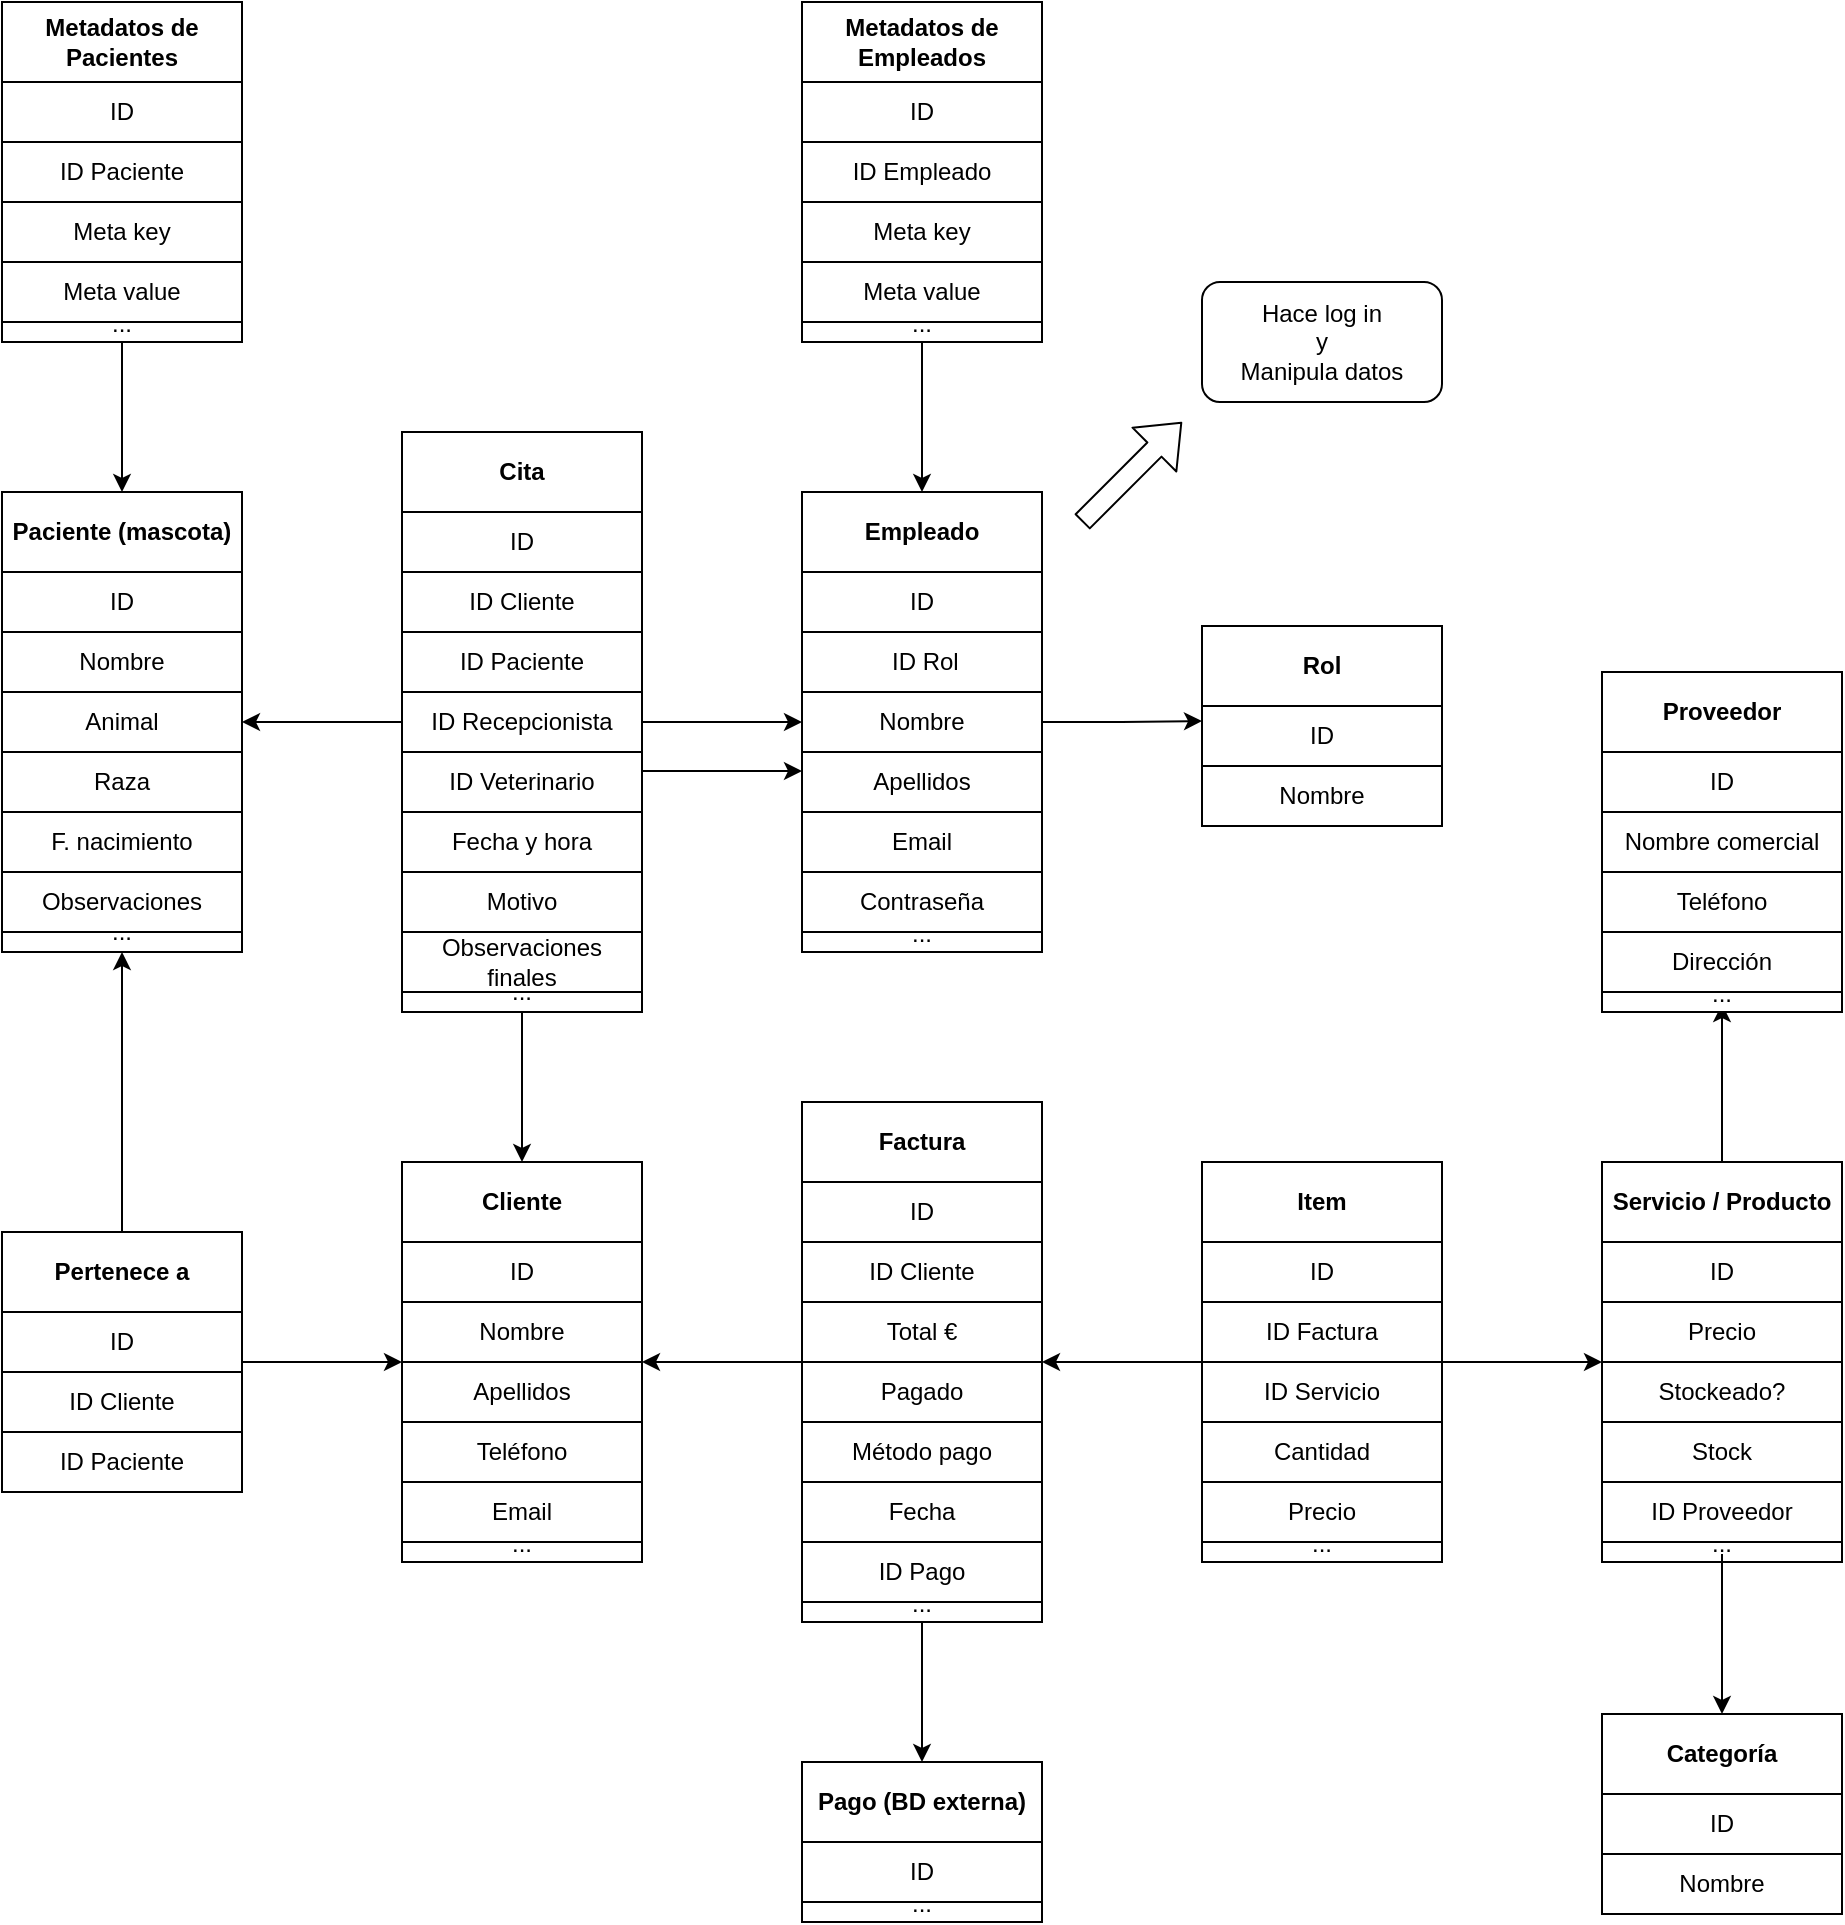 <mxfile version="14.4.3" type="github"><diagram id="h07k-4FyvFTU052JIWA3" name="Page-1"><mxGraphModel dx="2031" dy="1089" grid="1" gridSize="10" guides="1" tooltips="1" connect="1" arrows="1" fold="1" page="1" pageScale="1" pageWidth="1200" pageHeight="1100" math="0" shadow="0"><root><mxCell id="0"/><mxCell id="1" parent="0"/><mxCell id="Ie5rEiLx92qbHEYXAD5B-5" value="" style="rounded=0;whiteSpace=wrap;html=1;" vertex="1" parent="1"><mxGeometry x="140" y="315" width="120" height="230" as="geometry"/></mxCell><mxCell id="Ie5rEiLx92qbHEYXAD5B-7" value="Paciente (mascota)" style="rounded=0;whiteSpace=wrap;html=1;fontStyle=1" vertex="1" parent="1"><mxGeometry x="140" y="315" width="120" height="40" as="geometry"/></mxCell><mxCell id="Ie5rEiLx92qbHEYXAD5B-22" style="edgeStyle=orthogonalEdgeStyle;rounded=0;orthogonalLoop=1;jettySize=auto;html=1;entryX=0.5;entryY=1;entryDx=0;entryDy=0;" edge="1" parent="1" source="Ie5rEiLx92qbHEYXAD5B-8" target="Ie5rEiLx92qbHEYXAD5B-5"><mxGeometry relative="1" as="geometry"/></mxCell><mxCell id="Ie5rEiLx92qbHEYXAD5B-23" style="edgeStyle=orthogonalEdgeStyle;rounded=0;orthogonalLoop=1;jettySize=auto;html=1;entryX=0;entryY=0.5;entryDx=0;entryDy=0;" edge="1" parent="1" source="Ie5rEiLx92qbHEYXAD5B-8" target="Ie5rEiLx92qbHEYXAD5B-19"><mxGeometry relative="1" as="geometry"/></mxCell><mxCell id="Ie5rEiLx92qbHEYXAD5B-8" value="" style="rounded=0;whiteSpace=wrap;html=1;" vertex="1" parent="1"><mxGeometry x="140" y="685" width="120" height="130" as="geometry"/></mxCell><mxCell id="Ie5rEiLx92qbHEYXAD5B-9" value="Pertenece a" style="rounded=0;whiteSpace=wrap;html=1;fontStyle=1" vertex="1" parent="1"><mxGeometry x="140" y="685" width="120" height="40" as="geometry"/></mxCell><mxCell id="Ie5rEiLx92qbHEYXAD5B-24" style="edgeStyle=orthogonalEdgeStyle;rounded=0;orthogonalLoop=1;jettySize=auto;html=1;entryX=0.5;entryY=0;entryDx=0;entryDy=0;" edge="1" parent="1" source="Ie5rEiLx92qbHEYXAD5B-11" target="Ie5rEiLx92qbHEYXAD5B-20"><mxGeometry relative="1" as="geometry"/></mxCell><mxCell id="Ie5rEiLx92qbHEYXAD5B-25" style="edgeStyle=orthogonalEdgeStyle;rounded=0;orthogonalLoop=1;jettySize=auto;html=1;entryX=1;entryY=0.5;entryDx=0;entryDy=0;" edge="1" parent="1" source="Ie5rEiLx92qbHEYXAD5B-11" target="Ie5rEiLx92qbHEYXAD5B-5"><mxGeometry relative="1" as="geometry"/></mxCell><mxCell id="Ie5rEiLx92qbHEYXAD5B-26" style="edgeStyle=orthogonalEdgeStyle;rounded=0;orthogonalLoop=1;jettySize=auto;html=1;entryX=0;entryY=0.5;entryDx=0;entryDy=0;" edge="1" parent="1" source="Ie5rEiLx92qbHEYXAD5B-11" target="Ie5rEiLx92qbHEYXAD5B-14"><mxGeometry relative="1" as="geometry"/></mxCell><mxCell id="Ie5rEiLx92qbHEYXAD5B-11" value="" style="rounded=0;whiteSpace=wrap;html=1;" vertex="1" parent="1"><mxGeometry x="340" y="285" width="120" height="290" as="geometry"/></mxCell><mxCell id="Ie5rEiLx92qbHEYXAD5B-12" value="Cita" style="rounded=0;whiteSpace=wrap;html=1;fontStyle=1" vertex="1" parent="1"><mxGeometry x="340" y="285" width="120" height="40" as="geometry"/></mxCell><mxCell id="Ie5rEiLx92qbHEYXAD5B-103" style="edgeStyle=orthogonalEdgeStyle;rounded=0;orthogonalLoop=1;jettySize=auto;html=1;entryX=0;entryY=0.5;entryDx=0;entryDy=0;" edge="1" parent="1" source="Ie5rEiLx92qbHEYXAD5B-14" target="Ie5rEiLx92qbHEYXAD5B-99"><mxGeometry relative="1" as="geometry"/></mxCell><mxCell id="Ie5rEiLx92qbHEYXAD5B-14" value="" style="rounded=0;whiteSpace=wrap;html=1;" vertex="1" parent="1"><mxGeometry x="540" y="315" width="120" height="230" as="geometry"/></mxCell><mxCell id="Ie5rEiLx92qbHEYXAD5B-15" value="Empleado" style="rounded=0;whiteSpace=wrap;html=1;fontStyle=1" vertex="1" parent="1"><mxGeometry x="540" y="315" width="120" height="40" as="geometry"/></mxCell><mxCell id="Ie5rEiLx92qbHEYXAD5B-19" value="" style="rounded=0;whiteSpace=wrap;html=1;" vertex="1" parent="1"><mxGeometry x="340" y="650" width="120" height="200" as="geometry"/></mxCell><mxCell id="Ie5rEiLx92qbHEYXAD5B-20" value="Cliente" style="rounded=0;whiteSpace=wrap;html=1;fontStyle=1" vertex="1" parent="1"><mxGeometry x="340" y="650" width="120" height="40" as="geometry"/></mxCell><mxCell id="Ie5rEiLx92qbHEYXAD5B-27" value="ID" style="rounded=0;whiteSpace=wrap;html=1;" vertex="1" parent="1"><mxGeometry x="340" y="325" width="120" height="30" as="geometry"/></mxCell><mxCell id="Ie5rEiLx92qbHEYXAD5B-28" value="ID" style="rounded=0;whiteSpace=wrap;html=1;" vertex="1" parent="1"><mxGeometry x="540" y="355" width="120" height="30" as="geometry"/></mxCell><mxCell id="Ie5rEiLx92qbHEYXAD5B-29" value="ID" style="rounded=0;whiteSpace=wrap;html=1;" vertex="1" parent="1"><mxGeometry x="140" y="355" width="120" height="30" as="geometry"/></mxCell><mxCell id="Ie5rEiLx92qbHEYXAD5B-30" value="ID" style="rounded=0;whiteSpace=wrap;html=1;" vertex="1" parent="1"><mxGeometry x="340" y="690" width="120" height="30" as="geometry"/></mxCell><mxCell id="Ie5rEiLx92qbHEYXAD5B-31" value="ID" style="rounded=0;whiteSpace=wrap;html=1;" vertex="1" parent="1"><mxGeometry x="140" y="725" width="120" height="30" as="geometry"/></mxCell><mxCell id="Ie5rEiLx92qbHEYXAD5B-32" value="ID Cliente" style="rounded=0;whiteSpace=wrap;html=1;" vertex="1" parent="1"><mxGeometry x="140" y="755" width="120" height="30" as="geometry"/></mxCell><mxCell id="Ie5rEiLx92qbHEYXAD5B-33" value="ID Paciente" style="rounded=0;whiteSpace=wrap;html=1;" vertex="1" parent="1"><mxGeometry x="140" y="785" width="120" height="30" as="geometry"/></mxCell><mxCell id="Ie5rEiLx92qbHEYXAD5B-34" value="ID Cliente" style="rounded=0;whiteSpace=wrap;html=1;" vertex="1" parent="1"><mxGeometry x="340" y="355" width="120" height="30" as="geometry"/></mxCell><mxCell id="Ie5rEiLx92qbHEYXAD5B-35" value="ID Paciente" style="rounded=0;whiteSpace=wrap;html=1;" vertex="1" parent="1"><mxGeometry x="340" y="385" width="120" height="30" as="geometry"/></mxCell><mxCell id="Ie5rEiLx92qbHEYXAD5B-36" value="ID Recepcionista" style="rounded=0;whiteSpace=wrap;html=1;" vertex="1" parent="1"><mxGeometry x="340" y="415" width="120" height="30" as="geometry"/></mxCell><mxCell id="Ie5rEiLx92qbHEYXAD5B-37" value="Fecha y hora" style="rounded=0;whiteSpace=wrap;html=1;" vertex="1" parent="1"><mxGeometry x="340" y="475" width="120" height="30" as="geometry"/></mxCell><mxCell id="Ie5rEiLx92qbHEYXAD5B-47" style="edgeStyle=orthogonalEdgeStyle;rounded=0;orthogonalLoop=1;jettySize=auto;html=1;" edge="1" parent="1" source="Ie5rEiLx92qbHEYXAD5B-39" target="Ie5rEiLx92qbHEYXAD5B-19"><mxGeometry relative="1" as="geometry"/></mxCell><mxCell id="Ie5rEiLx92qbHEYXAD5B-136" style="edgeStyle=orthogonalEdgeStyle;rounded=0;orthogonalLoop=1;jettySize=auto;html=1;entryX=0.5;entryY=0;entryDx=0;entryDy=0;" edge="1" parent="1" source="Ie5rEiLx92qbHEYXAD5B-39" target="Ie5rEiLx92qbHEYXAD5B-130"><mxGeometry relative="1" as="geometry"/></mxCell><mxCell id="Ie5rEiLx92qbHEYXAD5B-39" value="" style="rounded=0;whiteSpace=wrap;html=1;" vertex="1" parent="1"><mxGeometry x="540" y="620" width="120" height="260" as="geometry"/></mxCell><mxCell id="Ie5rEiLx92qbHEYXAD5B-40" value="Factura" style="rounded=0;whiteSpace=wrap;html=1;fontStyle=1" vertex="1" parent="1"><mxGeometry x="540" y="620" width="120" height="40" as="geometry"/></mxCell><mxCell id="Ie5rEiLx92qbHEYXAD5B-41" value="ID" style="rounded=0;whiteSpace=wrap;html=1;" vertex="1" parent="1"><mxGeometry x="540" y="660" width="120" height="30" as="geometry"/></mxCell><mxCell id="Ie5rEiLx92qbHEYXAD5B-42" value="Observaciones finales" style="rounded=0;whiteSpace=wrap;html=1;" vertex="1" parent="1"><mxGeometry x="340" y="535" width="120" height="30" as="geometry"/></mxCell><mxCell id="Ie5rEiLx92qbHEYXAD5B-43" value="ID Cliente" style="rounded=0;whiteSpace=wrap;html=1;" vertex="1" parent="1"><mxGeometry x="540" y="690" width="120" height="30" as="geometry"/></mxCell><mxCell id="Ie5rEiLx92qbHEYXAD5B-44" value="Total €" style="rounded=0;whiteSpace=wrap;html=1;" vertex="1" parent="1"><mxGeometry x="540" y="720" width="120" height="30" as="geometry"/></mxCell><mxCell id="Ie5rEiLx92qbHEYXAD5B-45" value="Pagado" style="rounded=0;whiteSpace=wrap;html=1;" vertex="1" parent="1"><mxGeometry x="540" y="750" width="120" height="30" as="geometry"/></mxCell><mxCell id="Ie5rEiLx92qbHEYXAD5B-46" value="Método pago" style="rounded=0;whiteSpace=wrap;html=1;" vertex="1" parent="1"><mxGeometry x="540" y="780" width="120" height="30" as="geometry"/></mxCell><mxCell id="Ie5rEiLx92qbHEYXAD5B-51" style="edgeStyle=orthogonalEdgeStyle;rounded=0;orthogonalLoop=1;jettySize=auto;html=1;" edge="1" parent="1" source="Ie5rEiLx92qbHEYXAD5B-48"><mxGeometry relative="1" as="geometry"><mxPoint x="660" y="750" as="targetPoint"/></mxGeometry></mxCell><mxCell id="Ie5rEiLx92qbHEYXAD5B-59" style="edgeStyle=orthogonalEdgeStyle;rounded=0;orthogonalLoop=1;jettySize=auto;html=1;entryX=0;entryY=0.5;entryDx=0;entryDy=0;" edge="1" parent="1" source="Ie5rEiLx92qbHEYXAD5B-48" target="Ie5rEiLx92qbHEYXAD5B-56"><mxGeometry relative="1" as="geometry"/></mxCell><mxCell id="Ie5rEiLx92qbHEYXAD5B-48" value="" style="rounded=0;whiteSpace=wrap;html=1;" vertex="1" parent="1"><mxGeometry x="740" y="650" width="120" height="200" as="geometry"/></mxCell><mxCell id="Ie5rEiLx92qbHEYXAD5B-49" value="Item" style="rounded=0;whiteSpace=wrap;html=1;fontStyle=1" vertex="1" parent="1"><mxGeometry x="740" y="650" width="120" height="40" as="geometry"/></mxCell><mxCell id="Ie5rEiLx92qbHEYXAD5B-50" value="ID" style="rounded=0;whiteSpace=wrap;html=1;" vertex="1" parent="1"><mxGeometry x="740" y="690" width="120" height="30" as="geometry"/></mxCell><mxCell id="Ie5rEiLx92qbHEYXAD5B-52" value="ID Factura" style="rounded=0;whiteSpace=wrap;html=1;" vertex="1" parent="1"><mxGeometry x="740" y="720" width="120" height="30" as="geometry"/></mxCell><mxCell id="Ie5rEiLx92qbHEYXAD5B-53" value="ID Servicio" style="rounded=0;whiteSpace=wrap;html=1;" vertex="1" parent="1"><mxGeometry x="740" y="750" width="120" height="30" as="geometry"/></mxCell><mxCell id="Ie5rEiLx92qbHEYXAD5B-54" value="Cantidad" style="rounded=0;whiteSpace=wrap;html=1;" vertex="1" parent="1"><mxGeometry x="740" y="780" width="120" height="30" as="geometry"/></mxCell><mxCell id="Ie5rEiLx92qbHEYXAD5B-55" value="Precio" style="rounded=0;whiteSpace=wrap;html=1;" vertex="1" parent="1"><mxGeometry x="740" y="810" width="120" height="30" as="geometry"/></mxCell><mxCell id="Ie5rEiLx92qbHEYXAD5B-56" value="" style="rounded=0;whiteSpace=wrap;html=1;" vertex="1" parent="1"><mxGeometry x="940" y="650" width="120" height="200" as="geometry"/></mxCell><mxCell id="Ie5rEiLx92qbHEYXAD5B-151" style="edgeStyle=orthogonalEdgeStyle;rounded=0;orthogonalLoop=1;jettySize=auto;html=1;entryX=0.5;entryY=1;entryDx=0;entryDy=0;" edge="1" parent="1" source="Ie5rEiLx92qbHEYXAD5B-57" target="Ie5rEiLx92qbHEYXAD5B-149"><mxGeometry relative="1" as="geometry"/></mxCell><mxCell id="Ie5rEiLx92qbHEYXAD5B-57" value="Servicio / Producto" style="rounded=0;whiteSpace=wrap;html=1;fontStyle=1" vertex="1" parent="1"><mxGeometry x="940" y="650" width="120" height="40" as="geometry"/></mxCell><mxCell id="Ie5rEiLx92qbHEYXAD5B-58" value="ID" style="rounded=0;whiteSpace=wrap;html=1;" vertex="1" parent="1"><mxGeometry x="940" y="690" width="120" height="30" as="geometry"/></mxCell><mxCell id="Ie5rEiLx92qbHEYXAD5B-60" value="Precio" style="rounded=0;whiteSpace=wrap;html=1;" vertex="1" parent="1"><mxGeometry x="940" y="720" width="120" height="30" as="geometry"/></mxCell><mxCell id="Ie5rEiLx92qbHEYXAD5B-61" value="Stockeado?" style="rounded=0;whiteSpace=wrap;html=1;" vertex="1" parent="1"><mxGeometry x="940" y="750" width="120" height="30" as="geometry"/></mxCell><mxCell id="Ie5rEiLx92qbHEYXAD5B-62" value="Stock" style="rounded=0;whiteSpace=wrap;html=1;" vertex="1" parent="1"><mxGeometry x="940" y="780" width="120" height="30" as="geometry"/></mxCell><mxCell id="Ie5rEiLx92qbHEYXAD5B-64" value="ID Proveedor" style="rounded=0;whiteSpace=wrap;html=1;" vertex="1" parent="1"><mxGeometry x="940" y="810" width="120" height="30" as="geometry"/></mxCell><mxCell id="Ie5rEiLx92qbHEYXAD5B-65" value="" style="rounded=0;whiteSpace=wrap;html=1;" vertex="1" parent="1"><mxGeometry x="940" y="405" width="120" height="170" as="geometry"/></mxCell><mxCell id="Ie5rEiLx92qbHEYXAD5B-66" value="Proveedor" style="rounded=0;whiteSpace=wrap;html=1;fontStyle=1" vertex="1" parent="1"><mxGeometry x="940" y="405" width="120" height="40" as="geometry"/></mxCell><mxCell id="Ie5rEiLx92qbHEYXAD5B-67" value="ID" style="rounded=0;whiteSpace=wrap;html=1;" vertex="1" parent="1"><mxGeometry x="940" y="445" width="120" height="30" as="geometry"/></mxCell><mxCell id="Ie5rEiLx92qbHEYXAD5B-68" value="Nombre comercial" style="rounded=0;whiteSpace=wrap;html=1;" vertex="1" parent="1"><mxGeometry x="940" y="475" width="120" height="30" as="geometry"/></mxCell><mxCell id="Ie5rEiLx92qbHEYXAD5B-69" value="Teléfono" style="rounded=0;whiteSpace=wrap;html=1;" vertex="1" parent="1"><mxGeometry x="940" y="505" width="120" height="30" as="geometry"/></mxCell><mxCell id="Ie5rEiLx92qbHEYXAD5B-70" value="Dirección" style="rounded=0;whiteSpace=wrap;html=1;" vertex="1" parent="1"><mxGeometry x="940" y="535" width="120" height="30" as="geometry"/></mxCell><mxCell id="Ie5rEiLx92qbHEYXAD5B-79" value="Nombre" style="rounded=0;whiteSpace=wrap;html=1;" vertex="1" parent="1"><mxGeometry x="140" y="385" width="120" height="30" as="geometry"/></mxCell><mxCell id="Ie5rEiLx92qbHEYXAD5B-80" value="Animal" style="rounded=0;whiteSpace=wrap;html=1;" vertex="1" parent="1"><mxGeometry x="140" y="415" width="120" height="30" as="geometry"/></mxCell><mxCell id="Ie5rEiLx92qbHEYXAD5B-81" value="Raza" style="rounded=0;whiteSpace=wrap;html=1;" vertex="1" parent="1"><mxGeometry x="140" y="445" width="120" height="30" as="geometry"/></mxCell><mxCell id="Ie5rEiLx92qbHEYXAD5B-82" value="F. nacimiento" style="rounded=0;whiteSpace=wrap;html=1;" vertex="1" parent="1"><mxGeometry x="140" y="475" width="120" height="30" as="geometry"/></mxCell><mxCell id="Ie5rEiLx92qbHEYXAD5B-83" value="Motivo" style="rounded=0;whiteSpace=wrap;html=1;" vertex="1" parent="1"><mxGeometry x="340" y="505" width="120" height="30" as="geometry"/></mxCell><mxCell id="Ie5rEiLx92qbHEYXAD5B-84" value="Nombre" style="rounded=0;whiteSpace=wrap;html=1;" vertex="1" parent="1"><mxGeometry x="340" y="720" width="120" height="30" as="geometry"/></mxCell><mxCell id="Ie5rEiLx92qbHEYXAD5B-85" value="Apellidos" style="rounded=0;whiteSpace=wrap;html=1;" vertex="1" parent="1"><mxGeometry x="340" y="750" width="120" height="30" as="geometry"/></mxCell><mxCell id="Ie5rEiLx92qbHEYXAD5B-86" value="Teléfono" style="rounded=0;whiteSpace=wrap;html=1;" vertex="1" parent="1"><mxGeometry x="340" y="780" width="120" height="30" as="geometry"/></mxCell><mxCell id="Ie5rEiLx92qbHEYXAD5B-87" value="Email" style="rounded=0;whiteSpace=wrap;html=1;" vertex="1" parent="1"><mxGeometry x="340" y="810" width="120" height="30" as="geometry"/></mxCell><mxCell id="Ie5rEiLx92qbHEYXAD5B-88" value="Nombre" style="rounded=0;whiteSpace=wrap;html=1;" vertex="1" parent="1"><mxGeometry x="540" y="415" width="120" height="30" as="geometry"/></mxCell><mxCell id="Ie5rEiLx92qbHEYXAD5B-89" value="Apellidos" style="rounded=0;whiteSpace=wrap;html=1;" vertex="1" parent="1"><mxGeometry x="540" y="445" width="120" height="30" as="geometry"/></mxCell><mxCell id="Ie5rEiLx92qbHEYXAD5B-90" value="Email" style="rounded=0;whiteSpace=wrap;html=1;" vertex="1" parent="1"><mxGeometry x="540" y="475" width="120" height="30" as="geometry"/></mxCell><mxCell id="Ie5rEiLx92qbHEYXAD5B-91" value="Contraseña" style="rounded=0;whiteSpace=wrap;html=1;" vertex="1" parent="1"><mxGeometry x="540" y="505" width="120" height="30" as="geometry"/></mxCell><mxCell id="Ie5rEiLx92qbHEYXAD5B-92" value="&amp;nbsp;ID Rol" style="rounded=0;whiteSpace=wrap;html=1;" vertex="1" parent="1"><mxGeometry x="540" y="385" width="120" height="30" as="geometry"/></mxCell><mxCell id="Ie5rEiLx92qbHEYXAD5B-93" value="" style="rounded=0;whiteSpace=wrap;html=1;" vertex="1" parent="1"><mxGeometry x="940" y="926" width="120" height="100" as="geometry"/></mxCell><mxCell id="Ie5rEiLx92qbHEYXAD5B-94" value="Categoría" style="rounded=0;whiteSpace=wrap;html=1;fontStyle=1" vertex="1" parent="1"><mxGeometry x="940" y="926" width="120" height="40" as="geometry"/></mxCell><mxCell id="Ie5rEiLx92qbHEYXAD5B-95" value="ID" style="rounded=0;whiteSpace=wrap;html=1;" vertex="1" parent="1"><mxGeometry x="940" y="966" width="120" height="30" as="geometry"/></mxCell><mxCell id="Ie5rEiLx92qbHEYXAD5B-96" value="Nombre" style="rounded=0;whiteSpace=wrap;html=1;" vertex="1" parent="1"><mxGeometry x="940" y="996" width="120" height="30" as="geometry"/></mxCell><mxCell id="Ie5rEiLx92qbHEYXAD5B-99" value="" style="rounded=0;whiteSpace=wrap;html=1;" vertex="1" parent="1"><mxGeometry x="740" y="382" width="120" height="95" as="geometry"/></mxCell><mxCell id="Ie5rEiLx92qbHEYXAD5B-100" value="Rol" style="rounded=0;whiteSpace=wrap;html=1;fontStyle=1" vertex="1" parent="1"><mxGeometry x="740" y="382" width="120" height="40" as="geometry"/></mxCell><mxCell id="Ie5rEiLx92qbHEYXAD5B-101" value="ID" style="rounded=0;whiteSpace=wrap;html=1;" vertex="1" parent="1"><mxGeometry x="740" y="422" width="120" height="30" as="geometry"/></mxCell><mxCell id="Ie5rEiLx92qbHEYXAD5B-102" value="Nombre" style="rounded=0;whiteSpace=wrap;html=1;" vertex="1" parent="1"><mxGeometry x="740" y="452" width="120" height="30" as="geometry"/></mxCell><mxCell id="Ie5rEiLx92qbHEYXAD5B-104" value="Observaciones" style="rounded=0;whiteSpace=wrap;html=1;" vertex="1" parent="1"><mxGeometry x="140" y="505" width="120" height="30" as="geometry"/></mxCell><mxCell id="Ie5rEiLx92qbHEYXAD5B-119" style="edgeStyle=orthogonalEdgeStyle;rounded=0;orthogonalLoop=1;jettySize=auto;html=1;entryX=0.5;entryY=0;entryDx=0;entryDy=0;" edge="1" parent="1" source="Ie5rEiLx92qbHEYXAD5B-105" target="Ie5rEiLx92qbHEYXAD5B-15"><mxGeometry relative="1" as="geometry"/></mxCell><mxCell id="Ie5rEiLx92qbHEYXAD5B-105" value="" style="rounded=0;whiteSpace=wrap;html=1;" vertex="1" parent="1"><mxGeometry x="540" y="70" width="120" height="170" as="geometry"/></mxCell><mxCell id="Ie5rEiLx92qbHEYXAD5B-106" value="Metadatos de Empleados" style="rounded=0;whiteSpace=wrap;html=1;fontStyle=1" vertex="1" parent="1"><mxGeometry x="540" y="70" width="120" height="40" as="geometry"/></mxCell><mxCell id="Ie5rEiLx92qbHEYXAD5B-107" value="ID" style="rounded=0;whiteSpace=wrap;html=1;" vertex="1" parent="1"><mxGeometry x="540" y="110" width="120" height="30" as="geometry"/></mxCell><mxCell id="Ie5rEiLx92qbHEYXAD5B-108" value="Meta key" style="rounded=0;whiteSpace=wrap;html=1;" vertex="1" parent="1"><mxGeometry x="540" y="170" width="120" height="30" as="geometry"/></mxCell><mxCell id="Ie5rEiLx92qbHEYXAD5B-112" value="ID Veterinario" style="rounded=0;whiteSpace=wrap;html=1;" vertex="1" parent="1"><mxGeometry x="340" y="445" width="120" height="30" as="geometry"/></mxCell><mxCell id="Ie5rEiLx92qbHEYXAD5B-116" style="edgeStyle=orthogonalEdgeStyle;rounded=0;orthogonalLoop=1;jettySize=auto;html=1;entryX=0;entryY=0.5;entryDx=0;entryDy=0;" edge="1" parent="1"><mxGeometry relative="1" as="geometry"><mxPoint x="460" y="454.5" as="sourcePoint"/><mxPoint x="540" y="454.5" as="targetPoint"/></mxGeometry></mxCell><mxCell id="Ie5rEiLx92qbHEYXAD5B-117" value="Meta value" style="rounded=0;whiteSpace=wrap;html=1;" vertex="1" parent="1"><mxGeometry x="540" y="200" width="120" height="30" as="geometry"/></mxCell><mxCell id="Ie5rEiLx92qbHEYXAD5B-118" value="ID Empleado" style="rounded=0;whiteSpace=wrap;html=1;" vertex="1" parent="1"><mxGeometry x="540" y="140" width="120" height="30" as="geometry"/></mxCell><mxCell id="Ie5rEiLx92qbHEYXAD5B-126" style="edgeStyle=orthogonalEdgeStyle;rounded=0;orthogonalLoop=1;jettySize=auto;html=1;exitX=0.5;exitY=1;exitDx=0;exitDy=0;entryX=0.5;entryY=0;entryDx=0;entryDy=0;" edge="1" parent="1" source="Ie5rEiLx92qbHEYXAD5B-120" target="Ie5rEiLx92qbHEYXAD5B-7"><mxGeometry relative="1" as="geometry"/></mxCell><mxCell id="Ie5rEiLx92qbHEYXAD5B-120" value="" style="rounded=0;whiteSpace=wrap;html=1;" vertex="1" parent="1"><mxGeometry x="140" y="70" width="120" height="170" as="geometry"/></mxCell><mxCell id="Ie5rEiLx92qbHEYXAD5B-121" value="Metadatos de Pacientes" style="rounded=0;whiteSpace=wrap;html=1;fontStyle=1" vertex="1" parent="1"><mxGeometry x="140" y="70" width="120" height="40" as="geometry"/></mxCell><mxCell id="Ie5rEiLx92qbHEYXAD5B-122" value="ID" style="rounded=0;whiteSpace=wrap;html=1;" vertex="1" parent="1"><mxGeometry x="140" y="110" width="120" height="30" as="geometry"/></mxCell><mxCell id="Ie5rEiLx92qbHEYXAD5B-123" value="Meta key" style="rounded=0;whiteSpace=wrap;html=1;" vertex="1" parent="1"><mxGeometry x="140" y="170" width="120" height="30" as="geometry"/></mxCell><mxCell id="Ie5rEiLx92qbHEYXAD5B-124" value="Meta value" style="rounded=0;whiteSpace=wrap;html=1;" vertex="1" parent="1"><mxGeometry x="140" y="200" width="120" height="30" as="geometry"/></mxCell><mxCell id="Ie5rEiLx92qbHEYXAD5B-125" value="ID Paciente" style="rounded=0;whiteSpace=wrap;html=1;" vertex="1" parent="1"><mxGeometry x="140" y="140" width="120" height="30" as="geometry"/></mxCell><mxCell id="Ie5rEiLx92qbHEYXAD5B-127" value="Fecha" style="rounded=0;whiteSpace=wrap;html=1;" vertex="1" parent="1"><mxGeometry x="540" y="810" width="120" height="30" as="geometry"/></mxCell><mxCell id="Ie5rEiLx92qbHEYXAD5B-128" value="ID Pago" style="rounded=0;whiteSpace=wrap;html=1;" vertex="1" parent="1"><mxGeometry x="540" y="840" width="120" height="30" as="geometry"/></mxCell><mxCell id="Ie5rEiLx92qbHEYXAD5B-129" value="" style="rounded=0;whiteSpace=wrap;html=1;" vertex="1" parent="1"><mxGeometry x="540" y="950" width="120" height="80" as="geometry"/></mxCell><mxCell id="Ie5rEiLx92qbHEYXAD5B-130" value="Pago (BD externa)" style="rounded=0;whiteSpace=wrap;html=1;fontStyle=1" vertex="1" parent="1"><mxGeometry x="540" y="950" width="120" height="40" as="geometry"/></mxCell><mxCell id="Ie5rEiLx92qbHEYXAD5B-131" value="ID" style="rounded=0;whiteSpace=wrap;html=1;" vertex="1" parent="1"><mxGeometry x="540" y="990" width="120" height="30" as="geometry"/></mxCell><mxCell id="Ie5rEiLx92qbHEYXAD5B-138" value="..." style="text;html=1;strokeColor=none;fillColor=none;align=center;verticalAlign=middle;whiteSpace=wrap;rounded=0;" vertex="1" parent="1"><mxGeometry x="180" y="226" width="40" height="10" as="geometry"/></mxCell><mxCell id="Ie5rEiLx92qbHEYXAD5B-140" value="..." style="text;html=1;strokeColor=none;fillColor=none;align=center;verticalAlign=middle;whiteSpace=wrap;rounded=0;" vertex="1" parent="1"><mxGeometry x="580" y="226" width="40" height="10" as="geometry"/></mxCell><mxCell id="Ie5rEiLx92qbHEYXAD5B-141" value="..." style="text;html=1;strokeColor=none;fillColor=none;align=center;verticalAlign=middle;whiteSpace=wrap;rounded=0;" vertex="1" parent="1"><mxGeometry x="180" y="530" width="40" height="10" as="geometry"/></mxCell><mxCell id="Ie5rEiLx92qbHEYXAD5B-142" value="..." style="text;html=1;strokeColor=none;fillColor=none;align=center;verticalAlign=middle;whiteSpace=wrap;rounded=0;" vertex="1" parent="1"><mxGeometry x="380" y="560" width="40" height="10" as="geometry"/></mxCell><mxCell id="Ie5rEiLx92qbHEYXAD5B-143" value="..." style="text;html=1;strokeColor=none;fillColor=none;align=center;verticalAlign=middle;whiteSpace=wrap;rounded=0;" vertex="1" parent="1"><mxGeometry x="380" y="836" width="40" height="10" as="geometry"/></mxCell><mxCell id="Ie5rEiLx92qbHEYXAD5B-144" value="..." style="text;html=1;strokeColor=none;fillColor=none;align=center;verticalAlign=middle;whiteSpace=wrap;rounded=0;" vertex="1" parent="1"><mxGeometry x="580" y="531" width="40" height="10" as="geometry"/></mxCell><mxCell id="Ie5rEiLx92qbHEYXAD5B-145" value="..." style="text;html=1;strokeColor=none;fillColor=none;align=center;verticalAlign=middle;whiteSpace=wrap;rounded=0;" vertex="1" parent="1"><mxGeometry x="780" y="836" width="40" height="10" as="geometry"/></mxCell><mxCell id="Ie5rEiLx92qbHEYXAD5B-146" value="..." style="text;html=1;strokeColor=none;fillColor=none;align=center;verticalAlign=middle;whiteSpace=wrap;rounded=0;" vertex="1" parent="1"><mxGeometry x="580" y="1016" width="40" height="10" as="geometry"/></mxCell><mxCell id="Ie5rEiLx92qbHEYXAD5B-147" value="..." style="text;html=1;strokeColor=none;fillColor=none;align=center;verticalAlign=middle;whiteSpace=wrap;rounded=0;" vertex="1" parent="1"><mxGeometry x="580" y="866" width="40" height="10" as="geometry"/></mxCell><mxCell id="Ie5rEiLx92qbHEYXAD5B-150" style="edgeStyle=orthogonalEdgeStyle;rounded=0;orthogonalLoop=1;jettySize=auto;html=1;entryX=0.5;entryY=0;entryDx=0;entryDy=0;" edge="1" parent="1" source="Ie5rEiLx92qbHEYXAD5B-148" target="Ie5rEiLx92qbHEYXAD5B-94"><mxGeometry relative="1" as="geometry"/></mxCell><mxCell id="Ie5rEiLx92qbHEYXAD5B-148" value="..." style="text;html=1;strokeColor=none;fillColor=none;align=center;verticalAlign=middle;whiteSpace=wrap;rounded=0;" vertex="1" parent="1"><mxGeometry x="980" y="836" width="40" height="10" as="geometry"/></mxCell><mxCell id="Ie5rEiLx92qbHEYXAD5B-149" value="..." style="text;html=1;strokeColor=none;fillColor=none;align=center;verticalAlign=middle;whiteSpace=wrap;rounded=0;" vertex="1" parent="1"><mxGeometry x="980" y="561" width="40" height="10" as="geometry"/></mxCell><mxCell id="Ie5rEiLx92qbHEYXAD5B-152" value="Hace log in&lt;br&gt;y&lt;br&gt;Manipula datos" style="rounded=1;whiteSpace=wrap;html=1;" vertex="1" parent="1"><mxGeometry x="740" y="210" width="120" height="60" as="geometry"/></mxCell><mxCell id="Ie5rEiLx92qbHEYXAD5B-153" value="" style="shape=flexArrow;endArrow=classic;html=1;" edge="1" parent="1"><mxGeometry width="50" height="50" relative="1" as="geometry"><mxPoint x="680" y="330" as="sourcePoint"/><mxPoint x="730" y="280" as="targetPoint"/></mxGeometry></mxCell></root></mxGraphModel></diagram></mxfile>
